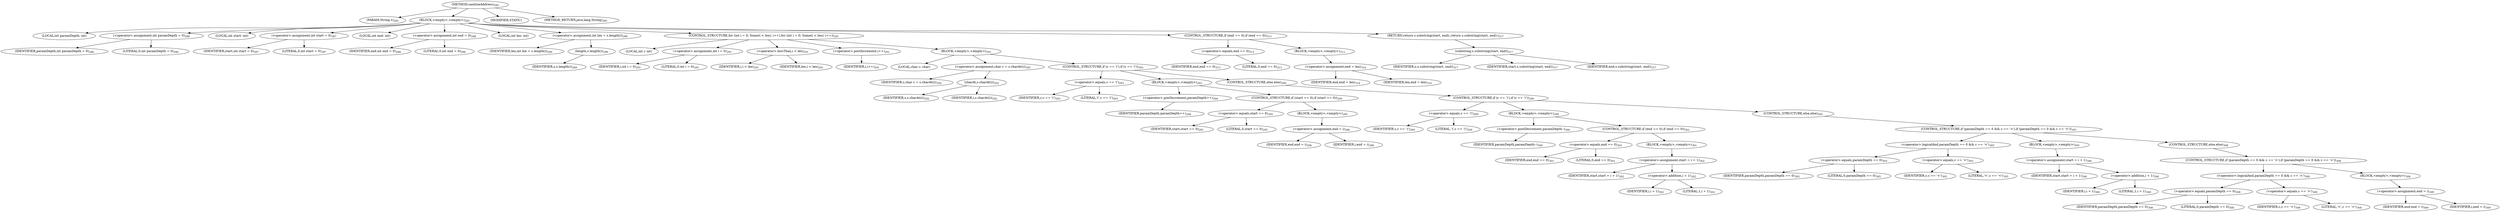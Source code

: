 digraph "sanitizeAddress" {  
"420" [label = <(METHOD,sanitizeAddress)<SUB>285</SUB>> ]
"421" [label = <(PARAM,String s)<SUB>285</SUB>> ]
"422" [label = <(BLOCK,&lt;empty&gt;,&lt;empty&gt;)<SUB>285</SUB>> ]
"423" [label = <(LOCAL,int paramDepth: int)> ]
"424" [label = <(&lt;operator&gt;.assignment,int paramDepth = 0)<SUB>286</SUB>> ]
"425" [label = <(IDENTIFIER,paramDepth,int paramDepth = 0)<SUB>286</SUB>> ]
"426" [label = <(LITERAL,0,int paramDepth = 0)<SUB>286</SUB>> ]
"427" [label = <(LOCAL,int start: int)> ]
"428" [label = <(&lt;operator&gt;.assignment,int start = 0)<SUB>287</SUB>> ]
"429" [label = <(IDENTIFIER,start,int start = 0)<SUB>287</SUB>> ]
"430" [label = <(LITERAL,0,int start = 0)<SUB>287</SUB>> ]
"431" [label = <(LOCAL,int end: int)> ]
"432" [label = <(&lt;operator&gt;.assignment,int end = 0)<SUB>288</SUB>> ]
"433" [label = <(IDENTIFIER,end,int end = 0)<SUB>288</SUB>> ]
"434" [label = <(LITERAL,0,int end = 0)<SUB>288</SUB>> ]
"435" [label = <(LOCAL,int len: int)> ]
"436" [label = <(&lt;operator&gt;.assignment,int len = s.length())<SUB>289</SUB>> ]
"437" [label = <(IDENTIFIER,len,int len = s.length())<SUB>289</SUB>> ]
"438" [label = <(length,s.length())<SUB>289</SUB>> ]
"439" [label = <(IDENTIFIER,s,s.length())<SUB>289</SUB>> ]
"440" [label = <(CONTROL_STRUCTURE,for (int i = 0; Some(i &lt; len); i++),for (int i = 0; Some(i &lt; len); i++))<SUB>291</SUB>> ]
"441" [label = <(LOCAL,int i: int)> ]
"442" [label = <(&lt;operator&gt;.assignment,int i = 0)<SUB>291</SUB>> ]
"443" [label = <(IDENTIFIER,i,int i = 0)<SUB>291</SUB>> ]
"444" [label = <(LITERAL,0,int i = 0)<SUB>291</SUB>> ]
"445" [label = <(&lt;operator&gt;.lessThan,i &lt; len)<SUB>291</SUB>> ]
"446" [label = <(IDENTIFIER,i,i &lt; len)<SUB>291</SUB>> ]
"447" [label = <(IDENTIFIER,len,i &lt; len)<SUB>291</SUB>> ]
"448" [label = <(&lt;operator&gt;.postIncrement,i++)<SUB>291</SUB>> ]
"449" [label = <(IDENTIFIER,i,i++)<SUB>291</SUB>> ]
"450" [label = <(BLOCK,&lt;empty&gt;,&lt;empty&gt;)<SUB>291</SUB>> ]
"451" [label = <(LOCAL,char c: char)> ]
"452" [label = <(&lt;operator&gt;.assignment,char c = s.charAt(i))<SUB>292</SUB>> ]
"453" [label = <(IDENTIFIER,c,char c = s.charAt(i))<SUB>292</SUB>> ]
"454" [label = <(charAt,s.charAt(i))<SUB>292</SUB>> ]
"455" [label = <(IDENTIFIER,s,s.charAt(i))<SUB>292</SUB>> ]
"456" [label = <(IDENTIFIER,i,s.charAt(i))<SUB>292</SUB>> ]
"457" [label = <(CONTROL_STRUCTURE,if (c == '('),if (c == '('))<SUB>293</SUB>> ]
"458" [label = <(&lt;operator&gt;.equals,c == '(')<SUB>293</SUB>> ]
"459" [label = <(IDENTIFIER,c,c == '(')<SUB>293</SUB>> ]
"460" [label = <(LITERAL,'(',c == '(')<SUB>293</SUB>> ]
"461" [label = <(BLOCK,&lt;empty&gt;,&lt;empty&gt;)<SUB>293</SUB>> ]
"462" [label = <(&lt;operator&gt;.postIncrement,paramDepth++)<SUB>294</SUB>> ]
"463" [label = <(IDENTIFIER,paramDepth,paramDepth++)<SUB>294</SUB>> ]
"464" [label = <(CONTROL_STRUCTURE,if (start == 0),if (start == 0))<SUB>295</SUB>> ]
"465" [label = <(&lt;operator&gt;.equals,start == 0)<SUB>295</SUB>> ]
"466" [label = <(IDENTIFIER,start,start == 0)<SUB>295</SUB>> ]
"467" [label = <(LITERAL,0,start == 0)<SUB>295</SUB>> ]
"468" [label = <(BLOCK,&lt;empty&gt;,&lt;empty&gt;)<SUB>295</SUB>> ]
"469" [label = <(&lt;operator&gt;.assignment,end = i)<SUB>296</SUB>> ]
"470" [label = <(IDENTIFIER,end,end = i)<SUB>296</SUB>> ]
"471" [label = <(IDENTIFIER,i,end = i)<SUB>296</SUB>> ]
"472" [label = <(CONTROL_STRUCTURE,else,else)<SUB>299</SUB>> ]
"473" [label = <(CONTROL_STRUCTURE,if (c == ')'),if (c == ')'))<SUB>299</SUB>> ]
"474" [label = <(&lt;operator&gt;.equals,c == ')')<SUB>299</SUB>> ]
"475" [label = <(IDENTIFIER,c,c == ')')<SUB>299</SUB>> ]
"476" [label = <(LITERAL,')',c == ')')<SUB>299</SUB>> ]
"477" [label = <(BLOCK,&lt;empty&gt;,&lt;empty&gt;)<SUB>299</SUB>> ]
"478" [label = <(&lt;operator&gt;.postDecrement,paramDepth--)<SUB>300</SUB>> ]
"479" [label = <(IDENTIFIER,paramDepth,paramDepth--)<SUB>300</SUB>> ]
"480" [label = <(CONTROL_STRUCTURE,if (end == 0),if (end == 0))<SUB>301</SUB>> ]
"481" [label = <(&lt;operator&gt;.equals,end == 0)<SUB>301</SUB>> ]
"482" [label = <(IDENTIFIER,end,end == 0)<SUB>301</SUB>> ]
"483" [label = <(LITERAL,0,end == 0)<SUB>301</SUB>> ]
"484" [label = <(BLOCK,&lt;empty&gt;,&lt;empty&gt;)<SUB>301</SUB>> ]
"485" [label = <(&lt;operator&gt;.assignment,start = i + 1)<SUB>302</SUB>> ]
"486" [label = <(IDENTIFIER,start,start = i + 1)<SUB>302</SUB>> ]
"487" [label = <(&lt;operator&gt;.addition,i + 1)<SUB>302</SUB>> ]
"488" [label = <(IDENTIFIER,i,i + 1)<SUB>302</SUB>> ]
"489" [label = <(LITERAL,1,i + 1)<SUB>302</SUB>> ]
"490" [label = <(CONTROL_STRUCTURE,else,else)<SUB>305</SUB>> ]
"491" [label = <(CONTROL_STRUCTURE,if (paramDepth == 0 &amp;&amp; c == '&lt;'),if (paramDepth == 0 &amp;&amp; c == '&lt;'))<SUB>305</SUB>> ]
"492" [label = <(&lt;operator&gt;.logicalAnd,paramDepth == 0 &amp;&amp; c == '&lt;')<SUB>305</SUB>> ]
"493" [label = <(&lt;operator&gt;.equals,paramDepth == 0)<SUB>305</SUB>> ]
"494" [label = <(IDENTIFIER,paramDepth,paramDepth == 0)<SUB>305</SUB>> ]
"495" [label = <(LITERAL,0,paramDepth == 0)<SUB>305</SUB>> ]
"496" [label = <(&lt;operator&gt;.equals,c == '&lt;')<SUB>305</SUB>> ]
"497" [label = <(IDENTIFIER,c,c == '&lt;')<SUB>305</SUB>> ]
"498" [label = <(LITERAL,'&lt;',c == '&lt;')<SUB>305</SUB>> ]
"499" [label = <(BLOCK,&lt;empty&gt;,&lt;empty&gt;)<SUB>305</SUB>> ]
"500" [label = <(&lt;operator&gt;.assignment,start = i + 1)<SUB>306</SUB>> ]
"501" [label = <(IDENTIFIER,start,start = i + 1)<SUB>306</SUB>> ]
"502" [label = <(&lt;operator&gt;.addition,i + 1)<SUB>306</SUB>> ]
"503" [label = <(IDENTIFIER,i,i + 1)<SUB>306</SUB>> ]
"504" [label = <(LITERAL,1,i + 1)<SUB>306</SUB>> ]
"505" [label = <(CONTROL_STRUCTURE,else,else)<SUB>308</SUB>> ]
"506" [label = <(CONTROL_STRUCTURE,if (paramDepth == 0 &amp;&amp; c == '&gt;'),if (paramDepth == 0 &amp;&amp; c == '&gt;'))<SUB>308</SUB>> ]
"507" [label = <(&lt;operator&gt;.logicalAnd,paramDepth == 0 &amp;&amp; c == '&gt;')<SUB>308</SUB>> ]
"508" [label = <(&lt;operator&gt;.equals,paramDepth == 0)<SUB>308</SUB>> ]
"509" [label = <(IDENTIFIER,paramDepth,paramDepth == 0)<SUB>308</SUB>> ]
"510" [label = <(LITERAL,0,paramDepth == 0)<SUB>308</SUB>> ]
"511" [label = <(&lt;operator&gt;.equals,c == '&gt;')<SUB>308</SUB>> ]
"512" [label = <(IDENTIFIER,c,c == '&gt;')<SUB>308</SUB>> ]
"513" [label = <(LITERAL,'&gt;',c == '&gt;')<SUB>308</SUB>> ]
"514" [label = <(BLOCK,&lt;empty&gt;,&lt;empty&gt;)<SUB>308</SUB>> ]
"515" [label = <(&lt;operator&gt;.assignment,end = i)<SUB>309</SUB>> ]
"516" [label = <(IDENTIFIER,end,end = i)<SUB>309</SUB>> ]
"517" [label = <(IDENTIFIER,i,end = i)<SUB>309</SUB>> ]
"518" [label = <(CONTROL_STRUCTURE,if (end == 0),if (end == 0))<SUB>313</SUB>> ]
"519" [label = <(&lt;operator&gt;.equals,end == 0)<SUB>313</SUB>> ]
"520" [label = <(IDENTIFIER,end,end == 0)<SUB>313</SUB>> ]
"521" [label = <(LITERAL,0,end == 0)<SUB>313</SUB>> ]
"522" [label = <(BLOCK,&lt;empty&gt;,&lt;empty&gt;)<SUB>313</SUB>> ]
"523" [label = <(&lt;operator&gt;.assignment,end = len)<SUB>314</SUB>> ]
"524" [label = <(IDENTIFIER,end,end = len)<SUB>314</SUB>> ]
"525" [label = <(IDENTIFIER,len,end = len)<SUB>314</SUB>> ]
"526" [label = <(RETURN,return s.substring(start, end);,return s.substring(start, end);)<SUB>317</SUB>> ]
"527" [label = <(substring,s.substring(start, end))<SUB>317</SUB>> ]
"528" [label = <(IDENTIFIER,s,s.substring(start, end))<SUB>317</SUB>> ]
"529" [label = <(IDENTIFIER,start,s.substring(start, end))<SUB>317</SUB>> ]
"530" [label = <(IDENTIFIER,end,s.substring(start, end))<SUB>317</SUB>> ]
"531" [label = <(MODIFIER,STATIC)> ]
"532" [label = <(METHOD_RETURN,java.lang.String)<SUB>285</SUB>> ]
  "420" -> "421" 
  "420" -> "422" 
  "420" -> "531" 
  "420" -> "532" 
  "422" -> "423" 
  "422" -> "424" 
  "422" -> "427" 
  "422" -> "428" 
  "422" -> "431" 
  "422" -> "432" 
  "422" -> "435" 
  "422" -> "436" 
  "422" -> "440" 
  "422" -> "518" 
  "422" -> "526" 
  "424" -> "425" 
  "424" -> "426" 
  "428" -> "429" 
  "428" -> "430" 
  "432" -> "433" 
  "432" -> "434" 
  "436" -> "437" 
  "436" -> "438" 
  "438" -> "439" 
  "440" -> "441" 
  "440" -> "442" 
  "440" -> "445" 
  "440" -> "448" 
  "440" -> "450" 
  "442" -> "443" 
  "442" -> "444" 
  "445" -> "446" 
  "445" -> "447" 
  "448" -> "449" 
  "450" -> "451" 
  "450" -> "452" 
  "450" -> "457" 
  "452" -> "453" 
  "452" -> "454" 
  "454" -> "455" 
  "454" -> "456" 
  "457" -> "458" 
  "457" -> "461" 
  "457" -> "472" 
  "458" -> "459" 
  "458" -> "460" 
  "461" -> "462" 
  "461" -> "464" 
  "462" -> "463" 
  "464" -> "465" 
  "464" -> "468" 
  "465" -> "466" 
  "465" -> "467" 
  "468" -> "469" 
  "469" -> "470" 
  "469" -> "471" 
  "472" -> "473" 
  "473" -> "474" 
  "473" -> "477" 
  "473" -> "490" 
  "474" -> "475" 
  "474" -> "476" 
  "477" -> "478" 
  "477" -> "480" 
  "478" -> "479" 
  "480" -> "481" 
  "480" -> "484" 
  "481" -> "482" 
  "481" -> "483" 
  "484" -> "485" 
  "485" -> "486" 
  "485" -> "487" 
  "487" -> "488" 
  "487" -> "489" 
  "490" -> "491" 
  "491" -> "492" 
  "491" -> "499" 
  "491" -> "505" 
  "492" -> "493" 
  "492" -> "496" 
  "493" -> "494" 
  "493" -> "495" 
  "496" -> "497" 
  "496" -> "498" 
  "499" -> "500" 
  "500" -> "501" 
  "500" -> "502" 
  "502" -> "503" 
  "502" -> "504" 
  "505" -> "506" 
  "506" -> "507" 
  "506" -> "514" 
  "507" -> "508" 
  "507" -> "511" 
  "508" -> "509" 
  "508" -> "510" 
  "511" -> "512" 
  "511" -> "513" 
  "514" -> "515" 
  "515" -> "516" 
  "515" -> "517" 
  "518" -> "519" 
  "518" -> "522" 
  "519" -> "520" 
  "519" -> "521" 
  "522" -> "523" 
  "523" -> "524" 
  "523" -> "525" 
  "526" -> "527" 
  "527" -> "528" 
  "527" -> "529" 
  "527" -> "530" 
}
